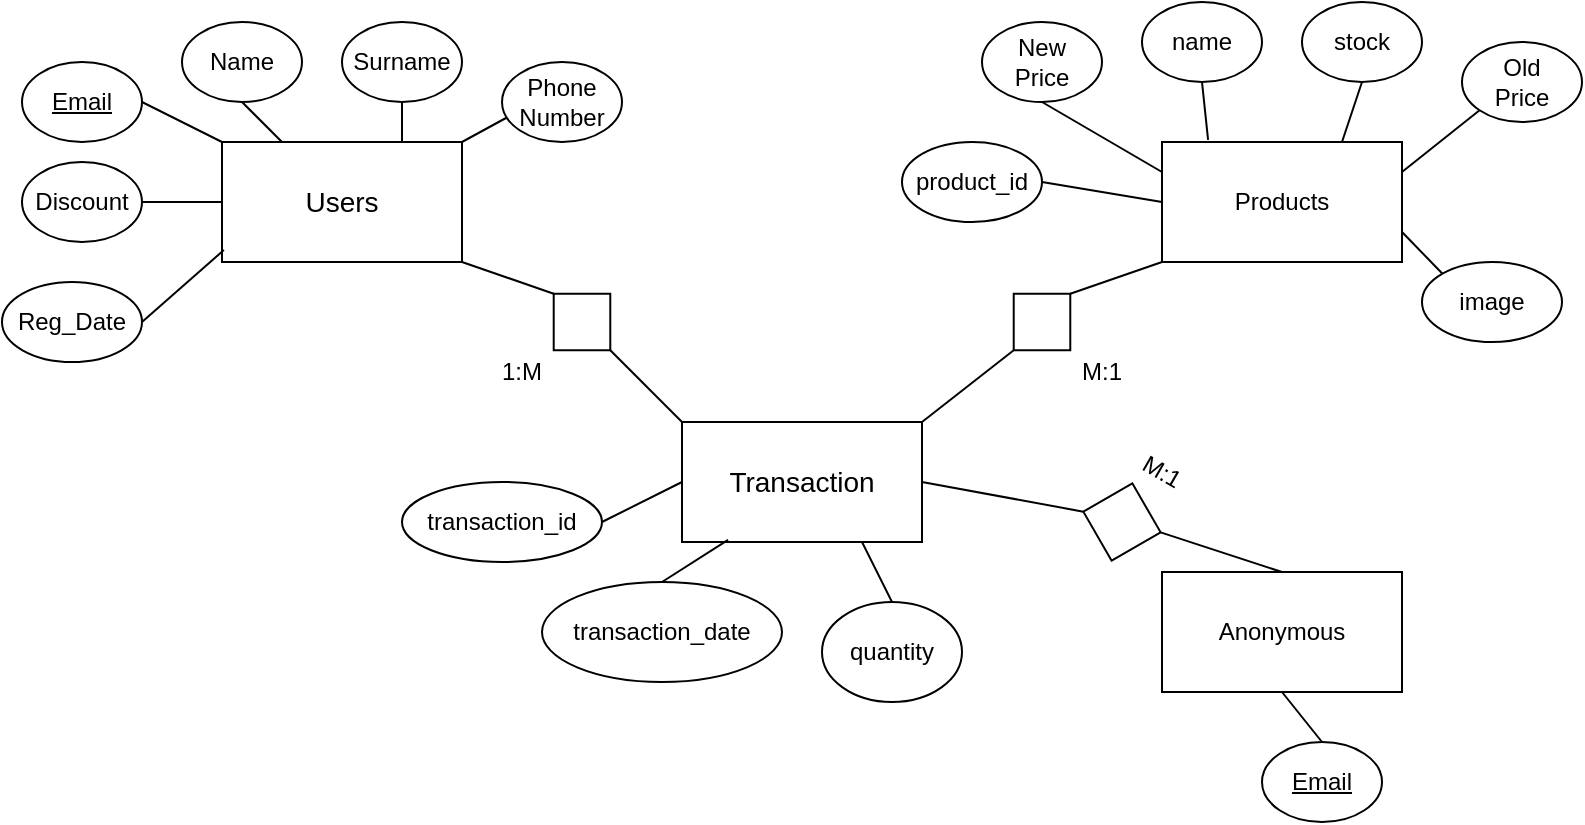 <mxfile version="20.3.2" type="device"><diagram id="R2lEEEUBdFMjLlhIrx00" name="Page-1"><mxGraphModel dx="868" dy="392" grid="1" gridSize="10" guides="1" tooltips="1" connect="1" arrows="1" fold="1" page="1" pageScale="1" pageWidth="850" pageHeight="1100" math="0" shadow="0" extFonts="Permanent Marker^https://fonts.googleapis.com/css?family=Permanent+Marker"><root><mxCell id="0"/><mxCell id="1" parent="0"/><mxCell id="4uJXpL6L4Qn1qcKOR6uG-1" value="&lt;font style=&quot;font-size: 14px;&quot;&gt;Users&lt;/font&gt;" style="rounded=0;whiteSpace=wrap;html=1;" parent="1" vertex="1"><mxGeometry x="170" y="180" width="120" height="60" as="geometry"/></mxCell><mxCell id="4uJXpL6L4Qn1qcKOR6uG-2" value="&lt;div&gt;&lt;u&gt;Email&lt;/u&gt;&lt;/div&gt;" style="ellipse;whiteSpace=wrap;html=1;" parent="1" vertex="1"><mxGeometry x="70" y="140" width="60" height="40" as="geometry"/></mxCell><mxCell id="4uJXpL6L4Qn1qcKOR6uG-3" value="Name" style="ellipse;whiteSpace=wrap;html=1;" parent="1" vertex="1"><mxGeometry x="150" y="120" width="60" height="40" as="geometry"/></mxCell><mxCell id="4uJXpL6L4Qn1qcKOR6uG-4" value="Surname" style="ellipse;whiteSpace=wrap;html=1;" parent="1" vertex="1"><mxGeometry x="230" y="120" width="60" height="40" as="geometry"/></mxCell><mxCell id="4uJXpL6L4Qn1qcKOR6uG-5" value="quantity" style="ellipse;whiteSpace=wrap;html=1;" parent="1" vertex="1"><mxGeometry x="470" y="410" width="70" height="50" as="geometry"/></mxCell><mxCell id="4uJXpL6L4Qn1qcKOR6uG-6" value="Discount" style="ellipse;whiteSpace=wrap;html=1;" parent="1" vertex="1"><mxGeometry x="70" y="190" width="60" height="40" as="geometry"/></mxCell><mxCell id="4uJXpL6L4Qn1qcKOR6uG-7" value="Products" style="rounded=0;whiteSpace=wrap;html=1;" parent="1" vertex="1"><mxGeometry x="640" y="180" width="120" height="60" as="geometry"/></mxCell><mxCell id="4uJXpL6L4Qn1qcKOR6uG-9" value="name" style="ellipse;whiteSpace=wrap;html=1;" parent="1" vertex="1"><mxGeometry x="630" y="110" width="60" height="40" as="geometry"/></mxCell><mxCell id="4uJXpL6L4Qn1qcKOR6uG-10" value="stock" style="ellipse;whiteSpace=wrap;html=1;" parent="1" vertex="1"><mxGeometry x="710" y="110" width="60" height="40" as="geometry"/></mxCell><mxCell id="4uJXpL6L4Qn1qcKOR6uG-11" value="New&lt;div&gt;Price&lt;br&gt;&lt;/div&gt;" style="ellipse;whiteSpace=wrap;html=1;" parent="1" vertex="1"><mxGeometry x="550" y="120" width="60" height="40" as="geometry"/></mxCell><mxCell id="4uJXpL6L4Qn1qcKOR6uG-12" value="&lt;div&gt;Old&lt;/div&gt;&lt;div&gt;Price&lt;/div&gt;" style="ellipse;whiteSpace=wrap;html=1;" parent="1" vertex="1"><mxGeometry x="790" y="130" width="60" height="40" as="geometry"/></mxCell><mxCell id="4uJXpL6L4Qn1qcKOR6uG-13" value="&lt;h2 style=&quot;font-size: 14px;&quot; data-ved=&quot;2ahUKEwjdirGHtZz6AhWwX_EDHb0tCYAQ3B0oAXoECE4QDw&quot; data-attrid=&quot;title&quot; data-local-attribute=&quot;d3bn&quot; class=&quot;qrShPb kno-ecr-pt PZPZlf q8U8x hNKfZe&quot;&gt;&lt;font style=&quot;font-size: 14px;&quot;&gt;&lt;span&gt;&lt;span style=&quot;font-weight: normal;&quot;&gt;Transaction&lt;/span&gt;&lt;/span&gt;&lt;/font&gt;&lt;/h2&gt;" style="rounded=0;whiteSpace=wrap;html=1;" parent="1" vertex="1"><mxGeometry x="400" y="320" width="120" height="60" as="geometry"/></mxCell><mxCell id="4uJXpL6L4Qn1qcKOR6uG-14" value="" style="rhombus;whiteSpace=wrap;html=1;rotation=-45;" parent="1" vertex="1"><mxGeometry x="330" y="250" width="40" height="40" as="geometry"/></mxCell><mxCell id="4uJXpL6L4Qn1qcKOR6uG-15" value="" style="rhombus;whiteSpace=wrap;html=1;rotation=-45;" parent="1" vertex="1"><mxGeometry x="560" y="250" width="40" height="40" as="geometry"/></mxCell><mxCell id="4uJXpL6L4Qn1qcKOR6uG-17" value="transaction_date" style="ellipse;whiteSpace=wrap;html=1;" parent="1" vertex="1"><mxGeometry x="330" y="400" width="120" height="50" as="geometry"/></mxCell><mxCell id="4uJXpL6L4Qn1qcKOR6uG-18" value="" style="endArrow=none;html=1;rounded=0;exitX=0.5;exitY=0;exitDx=0;exitDy=0;entryX=1;entryY=1;entryDx=0;entryDy=0;" parent="1" source="4uJXpL6L4Qn1qcKOR6uG-14" target="4uJXpL6L4Qn1qcKOR6uG-1" edge="1"><mxGeometry width="50" height="50" relative="1" as="geometry"><mxPoint x="400" y="300" as="sourcePoint"/><mxPoint x="450" y="250" as="targetPoint"/></mxGeometry></mxCell><mxCell id="4uJXpL6L4Qn1qcKOR6uG-19" value="" style="endArrow=none;html=1;rounded=0;entryX=0.5;entryY=1;entryDx=0;entryDy=0;exitX=0;exitY=0;exitDx=0;exitDy=0;" parent="1" source="4uJXpL6L4Qn1qcKOR6uG-13" target="4uJXpL6L4Qn1qcKOR6uG-14" edge="1"><mxGeometry width="50" height="50" relative="1" as="geometry"><mxPoint x="400" y="300" as="sourcePoint"/><mxPoint x="450" y="250" as="targetPoint"/></mxGeometry></mxCell><mxCell id="4uJXpL6L4Qn1qcKOR6uG-20" value="1:M" style="text;html=1;strokeColor=none;fillColor=none;align=center;verticalAlign=middle;whiteSpace=wrap;rounded=0;" parent="1" vertex="1"><mxGeometry x="290" y="280" width="60" height="30" as="geometry"/></mxCell><mxCell id="4uJXpL6L4Qn1qcKOR6uG-21" value="" style="endArrow=none;html=1;rounded=0;entryX=0;entryY=1;entryDx=0;entryDy=0;exitX=1;exitY=0.5;exitDx=0;exitDy=0;" parent="1" source="4uJXpL6L4Qn1qcKOR6uG-15" target="4uJXpL6L4Qn1qcKOR6uG-7" edge="1"><mxGeometry width="50" height="50" relative="1" as="geometry"><mxPoint x="400" y="300" as="sourcePoint"/><mxPoint x="450" y="250" as="targetPoint"/></mxGeometry></mxCell><mxCell id="4uJXpL6L4Qn1qcKOR6uG-22" value="" style="endArrow=none;html=1;rounded=0;entryX=1;entryY=0;entryDx=0;entryDy=0;exitX=0;exitY=0.5;exitDx=0;exitDy=0;" parent="1" source="4uJXpL6L4Qn1qcKOR6uG-15" target="4uJXpL6L4Qn1qcKOR6uG-13" edge="1"><mxGeometry width="50" height="50" relative="1" as="geometry"><mxPoint x="604.142" y="265.858" as="sourcePoint"/><mxPoint x="650" y="250" as="targetPoint"/></mxGeometry></mxCell><mxCell id="4uJXpL6L4Qn1qcKOR6uG-23" value="M:1" style="text;html=1;strokeColor=none;fillColor=none;align=center;verticalAlign=middle;whiteSpace=wrap;rounded=0;" parent="1" vertex="1"><mxGeometry x="580" y="280" width="60" height="30" as="geometry"/></mxCell><mxCell id="4uJXpL6L4Qn1qcKOR6uG-24" value="Reg_Date" style="ellipse;whiteSpace=wrap;html=1;" parent="1" vertex="1"><mxGeometry x="60" y="250" width="70" height="40" as="geometry"/></mxCell><mxCell id="4uJXpL6L4Qn1qcKOR6uG-25" value="&lt;font style=&quot;font-size: 12px;&quot;&gt;Anonymous&lt;/font&gt;" style="rounded=0;whiteSpace=wrap;html=1;" parent="1" vertex="1"><mxGeometry x="640" y="395" width="120" height="60" as="geometry"/></mxCell><mxCell id="4uJXpL6L4Qn1qcKOR6uG-26" value="" style="rhombus;whiteSpace=wrap;html=1;rotation=-165;" parent="1" vertex="1"><mxGeometry x="600" y="350" width="40" height="40" as="geometry"/></mxCell><mxCell id="4uJXpL6L4Qn1qcKOR6uG-28" value="" style="endArrow=none;html=1;rounded=0;entryX=0;entryY=0.5;entryDx=0;entryDy=0;exitX=0.5;exitY=0;exitDx=0;exitDy=0;" parent="1" source="4uJXpL6L4Qn1qcKOR6uG-25" target="4uJXpL6L4Qn1qcKOR6uG-26" edge="1"><mxGeometry width="50" height="50" relative="1" as="geometry"><mxPoint x="710" y="300" as="sourcePoint"/><mxPoint x="710" y="250" as="targetPoint"/></mxGeometry></mxCell><mxCell id="4uJXpL6L4Qn1qcKOR6uG-29" value="M:1" style="text;html=1;strokeColor=none;fillColor=none;align=center;verticalAlign=middle;whiteSpace=wrap;rounded=0;rotation=30;" parent="1" vertex="1"><mxGeometry x="610" y="330" width="60" height="30" as="geometry"/></mxCell><mxCell id="4uJXpL6L4Qn1qcKOR6uG-30" value="&lt;div&gt;&lt;u&gt;Email&lt;/u&gt;&lt;/div&gt;" style="ellipse;whiteSpace=wrap;html=1;" parent="1" vertex="1"><mxGeometry x="690" y="480" width="60" height="40" as="geometry"/></mxCell><mxCell id="4uJXpL6L4Qn1qcKOR6uG-32" value="Phone&lt;div&gt;Number&lt;br&gt;&lt;/div&gt;" style="ellipse;whiteSpace=wrap;html=1;" parent="1" vertex="1"><mxGeometry x="310" y="140" width="60" height="40" as="geometry"/></mxCell><mxCell id="-47NFhVbMZnaoouIKPsV-1" value="" style="endArrow=none;html=1;rounded=0;entryX=0.033;entryY=0.7;entryDx=0;entryDy=0;entryPerimeter=0;exitX=1;exitY=0;exitDx=0;exitDy=0;" parent="1" source="4uJXpL6L4Qn1qcKOR6uG-1" target="4uJXpL6L4Qn1qcKOR6uG-32" edge="1"><mxGeometry width="50" height="50" relative="1" as="geometry"><mxPoint x="400" y="330" as="sourcePoint"/><mxPoint x="450" y="280" as="targetPoint"/></mxGeometry></mxCell><mxCell id="-47NFhVbMZnaoouIKPsV-2" value="" style="endArrow=none;html=1;rounded=0;entryX=0.5;entryY=1;entryDx=0;entryDy=0;exitX=0.75;exitY=0;exitDx=0;exitDy=0;" parent="1" source="4uJXpL6L4Qn1qcKOR6uG-1" target="4uJXpL6L4Qn1qcKOR6uG-4" edge="1"><mxGeometry width="50" height="50" relative="1" as="geometry"><mxPoint x="300" y="190" as="sourcePoint"/><mxPoint x="321.98" y="178" as="targetPoint"/></mxGeometry></mxCell><mxCell id="-47NFhVbMZnaoouIKPsV-3" value="" style="endArrow=none;html=1;rounded=0;entryX=0.5;entryY=1;entryDx=0;entryDy=0;exitX=0.25;exitY=0;exitDx=0;exitDy=0;" parent="1" source="4uJXpL6L4Qn1qcKOR6uG-1" target="4uJXpL6L4Qn1qcKOR6uG-3" edge="1"><mxGeometry width="50" height="50" relative="1" as="geometry"><mxPoint x="270" y="190" as="sourcePoint"/><mxPoint x="270" y="170" as="targetPoint"/></mxGeometry></mxCell><mxCell id="-47NFhVbMZnaoouIKPsV-4" value="" style="endArrow=none;html=1;rounded=0;entryX=1;entryY=0.5;entryDx=0;entryDy=0;exitX=0;exitY=0;exitDx=0;exitDy=0;" parent="1" source="4uJXpL6L4Qn1qcKOR6uG-1" target="4uJXpL6L4Qn1qcKOR6uG-2" edge="1"><mxGeometry width="50" height="50" relative="1" as="geometry"><mxPoint x="210" y="190" as="sourcePoint"/><mxPoint x="190" y="170" as="targetPoint"/></mxGeometry></mxCell><mxCell id="-47NFhVbMZnaoouIKPsV-5" value="" style="endArrow=none;html=1;rounded=0;entryX=1;entryY=0.5;entryDx=0;entryDy=0;exitX=0;exitY=0.5;exitDx=0;exitDy=0;" parent="1" source="4uJXpL6L4Qn1qcKOR6uG-1" target="4uJXpL6L4Qn1qcKOR6uG-6" edge="1"><mxGeometry width="50" height="50" relative="1" as="geometry"><mxPoint x="180" y="190" as="sourcePoint"/><mxPoint x="140" y="170" as="targetPoint"/></mxGeometry></mxCell><mxCell id="-47NFhVbMZnaoouIKPsV-6" value="" style="endArrow=none;html=1;rounded=0;entryX=1;entryY=0.5;entryDx=0;entryDy=0;exitX=0.008;exitY=0.9;exitDx=0;exitDy=0;exitPerimeter=0;" parent="1" source="4uJXpL6L4Qn1qcKOR6uG-1" target="4uJXpL6L4Qn1qcKOR6uG-24" edge="1"><mxGeometry width="50" height="50" relative="1" as="geometry"><mxPoint x="170" y="220" as="sourcePoint"/><mxPoint x="140" y="220" as="targetPoint"/></mxGeometry></mxCell><mxCell id="-47NFhVbMZnaoouIKPsV-7" value="" style="endArrow=none;html=1;rounded=0;entryX=0.5;entryY=1;entryDx=0;entryDy=0;exitX=0;exitY=0.25;exitDx=0;exitDy=0;" parent="1" source="4uJXpL6L4Qn1qcKOR6uG-7" target="4uJXpL6L4Qn1qcKOR6uG-11" edge="1"><mxGeometry width="50" height="50" relative="1" as="geometry"><mxPoint x="604.142" y="265.858" as="sourcePoint"/><mxPoint x="650" y="250" as="targetPoint"/></mxGeometry></mxCell><mxCell id="-47NFhVbMZnaoouIKPsV-8" value="" style="endArrow=none;html=1;rounded=0;entryX=0.5;entryY=1;entryDx=0;entryDy=0;exitX=0.192;exitY=-0.017;exitDx=0;exitDy=0;exitPerimeter=0;" parent="1" source="4uJXpL6L4Qn1qcKOR6uG-7" target="4uJXpL6L4Qn1qcKOR6uG-9" edge="1"><mxGeometry width="50" height="50" relative="1" as="geometry"><mxPoint x="650" y="205" as="sourcePoint"/><mxPoint x="590" y="170" as="targetPoint"/></mxGeometry></mxCell><mxCell id="-47NFhVbMZnaoouIKPsV-9" value="" style="endArrow=none;html=1;rounded=0;entryX=0.5;entryY=1;entryDx=0;entryDy=0;exitX=0.75;exitY=0;exitDx=0;exitDy=0;" parent="1" source="4uJXpL6L4Qn1qcKOR6uG-7" target="4uJXpL6L4Qn1qcKOR6uG-10" edge="1"><mxGeometry width="50" height="50" relative="1" as="geometry"><mxPoint x="673.04" y="188.98" as="sourcePoint"/><mxPoint x="670" y="160" as="targetPoint"/></mxGeometry></mxCell><mxCell id="-47NFhVbMZnaoouIKPsV-10" value="" style="endArrow=none;html=1;rounded=0;entryX=0;entryY=1;entryDx=0;entryDy=0;exitX=1;exitY=0.25;exitDx=0;exitDy=0;" parent="1" source="4uJXpL6L4Qn1qcKOR6uG-7" target="4uJXpL6L4Qn1qcKOR6uG-12" edge="1"><mxGeometry width="50" height="50" relative="1" as="geometry"><mxPoint x="740" y="190" as="sourcePoint"/><mxPoint x="750" y="160" as="targetPoint"/></mxGeometry></mxCell><mxCell id="-47NFhVbMZnaoouIKPsV-11" value="" style="endArrow=none;html=1;rounded=0;entryX=0.5;entryY=0;entryDx=0;entryDy=0;exitX=0.5;exitY=1;exitDx=0;exitDy=0;" parent="1" source="4uJXpL6L4Qn1qcKOR6uG-25" target="4uJXpL6L4Qn1qcKOR6uG-30" edge="1"><mxGeometry width="50" height="50" relative="1" as="geometry"><mxPoint x="750" y="200" as="sourcePoint"/><mxPoint x="760" y="170" as="targetPoint"/></mxGeometry></mxCell><mxCell id="-47NFhVbMZnaoouIKPsV-13" value="" style="endArrow=none;html=1;rounded=0;entryX=0.192;entryY=0.983;entryDx=0;entryDy=0;exitX=0.5;exitY=0;exitDx=0;exitDy=0;entryPerimeter=0;" parent="1" source="4uJXpL6L4Qn1qcKOR6uG-17" target="4uJXpL6L4Qn1qcKOR6uG-13" edge="1"><mxGeometry width="50" height="50" relative="1" as="geometry"><mxPoint x="410" y="330" as="sourcePoint"/><mxPoint x="374.142" y="294.142" as="targetPoint"/></mxGeometry></mxCell><mxCell id="-47NFhVbMZnaoouIKPsV-14" value="" style="endArrow=none;html=1;rounded=0;entryX=0.75;entryY=1;entryDx=0;entryDy=0;exitX=0.5;exitY=0;exitDx=0;exitDy=0;" parent="1" source="4uJXpL6L4Qn1qcKOR6uG-5" target="4uJXpL6L4Qn1qcKOR6uG-13" edge="1"><mxGeometry width="50" height="50" relative="1" as="geometry"><mxPoint x="420" y="410" as="sourcePoint"/><mxPoint x="433.04" y="388.98" as="targetPoint"/></mxGeometry></mxCell><mxCell id="-47NFhVbMZnaoouIKPsV-15" value="product_id" style="ellipse;whiteSpace=wrap;html=1;" parent="1" vertex="1"><mxGeometry x="510" y="180" width="70" height="40" as="geometry"/></mxCell><mxCell id="-47NFhVbMZnaoouIKPsV-16" value="transaction_id" style="ellipse;whiteSpace=wrap;html=1;" parent="1" vertex="1"><mxGeometry x="260" y="350" width="100" height="40" as="geometry"/></mxCell><mxCell id="-47NFhVbMZnaoouIKPsV-17" value="" style="endArrow=none;html=1;rounded=0;entryX=0;entryY=0.5;entryDx=0;entryDy=0;exitX=1;exitY=0.5;exitDx=0;exitDy=0;" parent="1" source="-47NFhVbMZnaoouIKPsV-15" target="4uJXpL6L4Qn1qcKOR6uG-7" edge="1"><mxGeometry width="50" height="50" relative="1" as="geometry"><mxPoint x="575.858" y="294.142" as="sourcePoint"/><mxPoint x="530" y="330" as="targetPoint"/></mxGeometry></mxCell><mxCell id="-47NFhVbMZnaoouIKPsV-18" value="" style="endArrow=none;html=1;rounded=0;exitX=1;exitY=0.5;exitDx=0;exitDy=0;entryX=0;entryY=0.5;entryDx=0;entryDy=0;" parent="1" source="-47NFhVbMZnaoouIKPsV-16" target="4uJXpL6L4Qn1qcKOR6uG-13" edge="1"><mxGeometry width="50" height="50" relative="1" as="geometry"><mxPoint x="590" y="210" as="sourcePoint"/><mxPoint x="370" y="340" as="targetPoint"/></mxGeometry></mxCell><mxCell id="-47NFhVbMZnaoouIKPsV-19" value="" style="endArrow=none;html=1;rounded=0;entryX=1;entryY=0.5;entryDx=0;entryDy=0;exitX=1;exitY=0.5;exitDx=0;exitDy=0;" parent="1" source="4uJXpL6L4Qn1qcKOR6uG-26" target="4uJXpL6L4Qn1qcKOR6uG-13" edge="1"><mxGeometry width="50" height="50" relative="1" as="geometry"><mxPoint x="575.858" y="294.142" as="sourcePoint"/><mxPoint x="530" y="330" as="targetPoint"/></mxGeometry></mxCell><mxCell id="lj-jcQxxJ8c1d7DzPzvi-1" value="image" style="ellipse;whiteSpace=wrap;html=1;" vertex="1" parent="1"><mxGeometry x="770" y="240" width="70" height="40" as="geometry"/></mxCell><mxCell id="lj-jcQxxJ8c1d7DzPzvi-2" value="" style="endArrow=none;html=1;rounded=0;entryX=0;entryY=0;entryDx=0;entryDy=0;exitX=1;exitY=0.75;exitDx=0;exitDy=0;" edge="1" parent="1" source="4uJXpL6L4Qn1qcKOR6uG-7" target="lj-jcQxxJ8c1d7DzPzvi-1"><mxGeometry width="50" height="50" relative="1" as="geometry"><mxPoint x="770" y="205" as="sourcePoint"/><mxPoint x="808.787" y="174.142" as="targetPoint"/></mxGeometry></mxCell></root></mxGraphModel></diagram></mxfile>